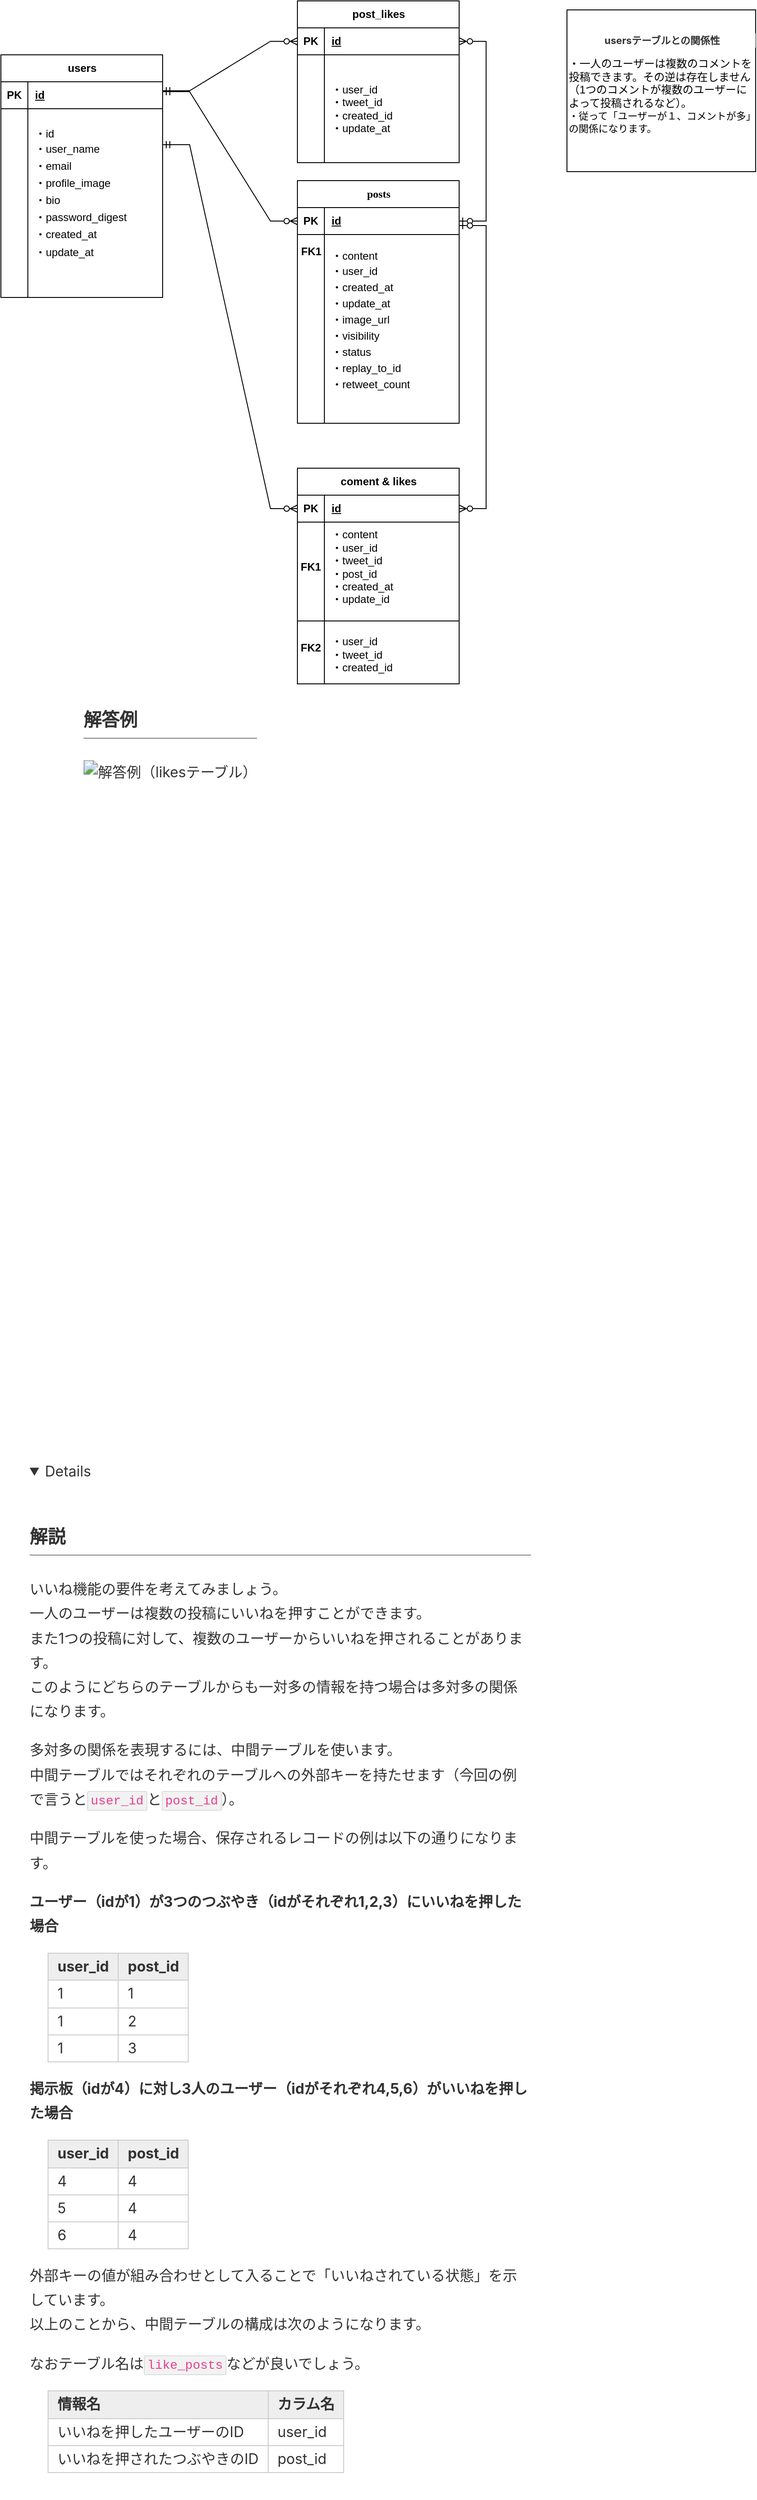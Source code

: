 <mxfile version="24.7.7">
  <diagram name="ページ1" id="ecawvKmMR6SEDkDyPHgt">
    <mxGraphModel dx="911" dy="640" grid="1" gridSize="10" guides="1" tooltips="1" connect="1" arrows="1" fold="1" page="1" pageScale="1" pageWidth="827" pageHeight="1169" math="0" shadow="0">
      <root>
        <mxCell id="0" />
        <mxCell id="1" parent="0" />
        <mxCell id="qUe_HoAB_SXOXVvPh3Tw-70" value="users" style="shape=table;startSize=30;container=1;collapsible=1;childLayout=tableLayout;fixedRows=1;rowLines=0;fontStyle=1;align=center;resizeLast=1;html=1;" vertex="1" parent="1">
          <mxGeometry x="20" y="80" width="180" height="270" as="geometry" />
        </mxCell>
        <mxCell id="qUe_HoAB_SXOXVvPh3Tw-71" value="" style="shape=tableRow;horizontal=0;startSize=0;swimlaneHead=0;swimlaneBody=0;fillColor=none;collapsible=0;dropTarget=0;points=[[0,0.5],[1,0.5]];portConstraint=eastwest;top=0;left=0;right=0;bottom=1;" vertex="1" parent="qUe_HoAB_SXOXVvPh3Tw-70">
          <mxGeometry y="30" width="180" height="30" as="geometry" />
        </mxCell>
        <mxCell id="qUe_HoAB_SXOXVvPh3Tw-72" value="PK" style="shape=partialRectangle;connectable=0;fillColor=none;top=0;left=0;bottom=0;right=0;fontStyle=1;overflow=hidden;whiteSpace=wrap;html=1;" vertex="1" parent="qUe_HoAB_SXOXVvPh3Tw-71">
          <mxGeometry width="30" height="30" as="geometry">
            <mxRectangle width="30" height="30" as="alternateBounds" />
          </mxGeometry>
        </mxCell>
        <mxCell id="qUe_HoAB_SXOXVvPh3Tw-73" value="id" style="shape=partialRectangle;connectable=0;fillColor=none;top=0;left=0;bottom=0;right=0;align=left;spacingLeft=6;fontStyle=5;overflow=hidden;whiteSpace=wrap;html=1;" vertex="1" parent="qUe_HoAB_SXOXVvPh3Tw-71">
          <mxGeometry x="30" width="150" height="30" as="geometry">
            <mxRectangle width="150" height="30" as="alternateBounds" />
          </mxGeometry>
        </mxCell>
        <mxCell id="qUe_HoAB_SXOXVvPh3Tw-74" value="" style="shape=tableRow;horizontal=0;startSize=0;swimlaneHead=0;swimlaneBody=0;fillColor=none;collapsible=0;dropTarget=0;points=[[0,0.5],[1,0.5]];portConstraint=eastwest;top=0;left=0;right=0;bottom=0;" vertex="1" parent="qUe_HoAB_SXOXVvPh3Tw-70">
          <mxGeometry y="60" width="180" height="190" as="geometry" />
        </mxCell>
        <mxCell id="qUe_HoAB_SXOXVvPh3Tw-75" value="" style="shape=partialRectangle;connectable=0;fillColor=none;top=0;left=0;bottom=0;right=0;editable=1;overflow=hidden;whiteSpace=wrap;html=1;" vertex="1" parent="qUe_HoAB_SXOXVvPh3Tw-74">
          <mxGeometry width="30" height="190" as="geometry">
            <mxRectangle width="30" height="190" as="alternateBounds" />
          </mxGeometry>
        </mxCell>
        <mxCell id="qUe_HoAB_SXOXVvPh3Tw-76" value="・id&lt;div style=&quot;line-height: 160%;&quot;&gt;・user_name&lt;/div&gt;&lt;div style=&quot;line-height: 160%;&quot;&gt;・email&lt;/div&gt;&lt;div style=&quot;line-height: 160%;&quot;&gt;・profile_image&lt;/div&gt;&lt;div style=&quot;line-height: 160%;&quot;&gt;・bio&lt;/div&gt;&lt;div style=&quot;line-height: 160%;&quot;&gt;・password_digest&lt;/div&gt;&lt;div style=&quot;line-height: 160%;&quot;&gt;・created_at&lt;/div&gt;&lt;div style=&quot;line-height: 160%;&quot;&gt;・update_at&lt;/div&gt;" style="shape=partialRectangle;connectable=0;fillColor=none;top=0;left=0;bottom=0;right=0;align=left;spacingLeft=6;overflow=hidden;whiteSpace=wrap;html=1;" vertex="1" parent="qUe_HoAB_SXOXVvPh3Tw-74">
          <mxGeometry x="30" width="150" height="190" as="geometry">
            <mxRectangle width="150" height="190" as="alternateBounds" />
          </mxGeometry>
        </mxCell>
        <mxCell id="qUe_HoAB_SXOXVvPh3Tw-80" value="" style="shape=tableRow;horizontal=0;startSize=0;swimlaneHead=0;swimlaneBody=0;fillColor=none;collapsible=0;dropTarget=0;points=[[0,0.5],[1,0.5]];portConstraint=eastwest;top=0;left=0;right=0;bottom=0;" vertex="1" parent="qUe_HoAB_SXOXVvPh3Tw-70">
          <mxGeometry y="250" width="180" height="20" as="geometry" />
        </mxCell>
        <mxCell id="qUe_HoAB_SXOXVvPh3Tw-81" value="" style="shape=partialRectangle;connectable=0;fillColor=none;top=0;left=0;bottom=0;right=0;editable=1;overflow=hidden;whiteSpace=wrap;html=1;" vertex="1" parent="qUe_HoAB_SXOXVvPh3Tw-80">
          <mxGeometry width="30" height="20" as="geometry">
            <mxRectangle width="30" height="20" as="alternateBounds" />
          </mxGeometry>
        </mxCell>
        <mxCell id="qUe_HoAB_SXOXVvPh3Tw-82" value="" style="shape=partialRectangle;connectable=0;fillColor=none;top=0;left=0;bottom=0;right=0;align=left;spacingLeft=6;overflow=hidden;whiteSpace=wrap;html=1;" vertex="1" parent="qUe_HoAB_SXOXVvPh3Tw-80">
          <mxGeometry x="30" width="150" height="20" as="geometry">
            <mxRectangle width="150" height="20" as="alternateBounds" />
          </mxGeometry>
        </mxCell>
        <mxCell id="qUe_HoAB_SXOXVvPh3Tw-86" value="&lt;div style=&quot;text-align: start;&quot;&gt;&lt;span style=&quot;background-color: initial; text-wrap: wrap;&quot;&gt;&lt;font face=&quot;-webkit-standard&quot;&gt;posts&lt;/font&gt;&lt;/span&gt;&lt;/div&gt;" style="shape=table;startSize=30;container=1;collapsible=1;childLayout=tableLayout;fixedRows=1;rowLines=0;fontStyle=1;align=center;resizeLast=1;html=1;" vertex="1" parent="1">
          <mxGeometry x="350" y="220" width="180" height="270" as="geometry" />
        </mxCell>
        <mxCell id="qUe_HoAB_SXOXVvPh3Tw-87" value="" style="shape=tableRow;horizontal=0;startSize=0;swimlaneHead=0;swimlaneBody=0;fillColor=none;collapsible=0;dropTarget=0;points=[[0,0.5],[1,0.5]];portConstraint=eastwest;top=0;left=0;right=0;bottom=1;" vertex="1" parent="qUe_HoAB_SXOXVvPh3Tw-86">
          <mxGeometry y="30" width="180" height="30" as="geometry" />
        </mxCell>
        <mxCell id="qUe_HoAB_SXOXVvPh3Tw-88" value="PK" style="shape=partialRectangle;connectable=0;fillColor=none;top=0;left=0;bottom=0;right=0;fontStyle=1;overflow=hidden;whiteSpace=wrap;html=1;" vertex="1" parent="qUe_HoAB_SXOXVvPh3Tw-87">
          <mxGeometry width="30" height="30" as="geometry">
            <mxRectangle width="30" height="30" as="alternateBounds" />
          </mxGeometry>
        </mxCell>
        <mxCell id="qUe_HoAB_SXOXVvPh3Tw-89" value="id" style="shape=partialRectangle;connectable=0;fillColor=none;top=0;left=0;bottom=0;right=0;align=left;spacingLeft=6;fontStyle=5;overflow=hidden;whiteSpace=wrap;html=1;" vertex="1" parent="qUe_HoAB_SXOXVvPh3Tw-87">
          <mxGeometry x="30" width="150" height="30" as="geometry">
            <mxRectangle width="150" height="30" as="alternateBounds" />
          </mxGeometry>
        </mxCell>
        <mxCell id="qUe_HoAB_SXOXVvPh3Tw-90" value="" style="shape=tableRow;horizontal=0;startSize=0;swimlaneHead=0;swimlaneBody=0;fillColor=none;collapsible=0;dropTarget=0;points=[[0,0.5],[1,0.5]];portConstraint=eastwest;top=0;left=0;right=0;bottom=0;" vertex="1" parent="qUe_HoAB_SXOXVvPh3Tw-86">
          <mxGeometry y="60" width="180" height="210" as="geometry" />
        </mxCell>
        <mxCell id="qUe_HoAB_SXOXVvPh3Tw-91" value="" style="shape=partialRectangle;connectable=0;fillColor=none;top=0;left=0;bottom=0;right=0;editable=1;overflow=hidden;whiteSpace=wrap;html=1;" vertex="1" parent="qUe_HoAB_SXOXVvPh3Tw-90">
          <mxGeometry width="30" height="210" as="geometry">
            <mxRectangle width="30" height="210" as="alternateBounds" />
          </mxGeometry>
        </mxCell>
        <mxCell id="qUe_HoAB_SXOXVvPh3Tw-92" value="・content&lt;div style=&quot;line-height: 150%;&quot;&gt;・user_id&lt;/div&gt;&lt;div style=&quot;line-height: 150%;&quot;&gt;・created_at&lt;/div&gt;&lt;div style=&quot;line-height: 150%;&quot;&gt;・update_at&lt;/div&gt;&lt;div style=&quot;line-height: 150%;&quot;&gt;・image_url&lt;/div&gt;&lt;div style=&quot;line-height: 150%;&quot;&gt;・visibility&lt;/div&gt;&lt;div style=&quot;line-height: 150%;&quot;&gt;・status&lt;/div&gt;&lt;div style=&quot;line-height: 150%;&quot;&gt;・replay_to_id&lt;/div&gt;&lt;div style=&quot;line-height: 150%;&quot;&gt;・retweet_count&lt;/div&gt;&lt;div style=&quot;line-height: 150%;&quot;&gt;&lt;br&gt;&lt;/div&gt;" style="shape=partialRectangle;connectable=0;fillColor=none;top=0;left=0;bottom=0;right=0;align=left;spacingLeft=6;overflow=hidden;whiteSpace=wrap;html=1;" vertex="1" parent="qUe_HoAB_SXOXVvPh3Tw-90">
          <mxGeometry x="30" width="150" height="210" as="geometry">
            <mxRectangle width="150" height="210" as="alternateBounds" />
          </mxGeometry>
        </mxCell>
        <mxCell id="qUe_HoAB_SXOXVvPh3Tw-101" value="&lt;font style=&quot;font-size: 12px;&quot;&gt;FK1&lt;/font&gt;" style="text;strokeColor=none;fillColor=none;html=1;fontSize=24;fontStyle=1;verticalAlign=middle;align=center;" vertex="1" parent="1">
          <mxGeometry x="340" y="280" width="50" height="30" as="geometry" />
        </mxCell>
        <mxCell id="qUe_HoAB_SXOXVvPh3Tw-118" value="coment &amp;amp; likes" style="shape=table;startSize=30;container=1;collapsible=1;childLayout=tableLayout;fixedRows=1;rowLines=0;fontStyle=1;align=center;resizeLast=1;html=1;" vertex="1" parent="1">
          <mxGeometry x="350" y="540" width="180" height="240" as="geometry">
            <mxRectangle x="250" y="340" width="120" height="30" as="alternateBounds" />
          </mxGeometry>
        </mxCell>
        <mxCell id="qUe_HoAB_SXOXVvPh3Tw-119" value="" style="shape=tableRow;horizontal=0;startSize=0;swimlaneHead=0;swimlaneBody=0;fillColor=none;collapsible=0;dropTarget=0;points=[[0,0.5],[1,0.5]];portConstraint=eastwest;top=0;left=0;right=0;bottom=1;" vertex="1" parent="qUe_HoAB_SXOXVvPh3Tw-118">
          <mxGeometry y="30" width="180" height="30" as="geometry" />
        </mxCell>
        <mxCell id="qUe_HoAB_SXOXVvPh3Tw-120" value="PK" style="shape=partialRectangle;connectable=0;fillColor=none;top=0;left=0;bottom=0;right=0;fontStyle=1;overflow=hidden;whiteSpace=wrap;html=1;" vertex="1" parent="qUe_HoAB_SXOXVvPh3Tw-119">
          <mxGeometry width="30" height="30" as="geometry">
            <mxRectangle width="30" height="30" as="alternateBounds" />
          </mxGeometry>
        </mxCell>
        <mxCell id="qUe_HoAB_SXOXVvPh3Tw-121" value="id" style="shape=partialRectangle;connectable=0;fillColor=none;top=0;left=0;bottom=0;right=0;align=left;spacingLeft=6;fontStyle=5;overflow=hidden;whiteSpace=wrap;html=1;" vertex="1" parent="qUe_HoAB_SXOXVvPh3Tw-119">
          <mxGeometry x="30" width="150" height="30" as="geometry">
            <mxRectangle width="150" height="30" as="alternateBounds" />
          </mxGeometry>
        </mxCell>
        <mxCell id="qUe_HoAB_SXOXVvPh3Tw-131" value="" style="shape=tableRow;horizontal=0;startSize=0;swimlaneHead=0;swimlaneBody=0;collapsible=0;dropTarget=0;points=[[0,0.5],[1,0.5]];portConstraint=eastwest;top=0;left=0;right=0;bottom=0;fillColor=none;swimlaneFillColor=default;strokeWidth=1;" vertex="1" parent="qUe_HoAB_SXOXVvPh3Tw-118">
          <mxGeometry y="60" width="180" height="100" as="geometry" />
        </mxCell>
        <mxCell id="qUe_HoAB_SXOXVvPh3Tw-132" value="&lt;b&gt;FK1&lt;/b&gt;" style="shape=partialRectangle;connectable=0;fillColor=none;top=0;left=0;bottom=0;right=0;editable=1;overflow=hidden;whiteSpace=wrap;html=1;" vertex="1" parent="qUe_HoAB_SXOXVvPh3Tw-131">
          <mxGeometry width="30" height="100" as="geometry">
            <mxRectangle width="30" height="100" as="alternateBounds" />
          </mxGeometry>
        </mxCell>
        <mxCell id="qUe_HoAB_SXOXVvPh3Tw-133" value="・content&lt;div&gt;・user_id&lt;/div&gt;&lt;div&gt;・tweet_id&lt;/div&gt;&lt;div&gt;・post_id&lt;/div&gt;&lt;div&gt;・created_at&lt;/div&gt;&lt;div&gt;・update_id&lt;/div&gt;" style="shape=partialRectangle;connectable=0;fillColor=none;top=0;left=0;bottom=0;right=0;align=left;spacingLeft=6;overflow=hidden;whiteSpace=wrap;html=1;" vertex="1" parent="qUe_HoAB_SXOXVvPh3Tw-131">
          <mxGeometry x="30" width="150" height="100" as="geometry">
            <mxRectangle width="150" height="100" as="alternateBounds" />
          </mxGeometry>
        </mxCell>
        <mxCell id="qUe_HoAB_SXOXVvPh3Tw-122" value="" style="shape=tableRow;horizontal=0;startSize=0;swimlaneHead=0;swimlaneBody=0;fillColor=none;collapsible=0;dropTarget=0;points=[[0,0.5],[1,0.5]];portConstraint=eastwest;top=0;left=0;right=0;bottom=0;" vertex="1" parent="qUe_HoAB_SXOXVvPh3Tw-118">
          <mxGeometry y="160" width="180" height="80" as="geometry" />
        </mxCell>
        <mxCell id="qUe_HoAB_SXOXVvPh3Tw-123" value="&lt;b&gt;FK2&lt;/b&gt;" style="shape=partialRectangle;connectable=0;fillColor=none;top=0;left=0;bottom=0;right=0;editable=1;overflow=hidden;whiteSpace=wrap;html=1;" vertex="1" parent="qUe_HoAB_SXOXVvPh3Tw-122">
          <mxGeometry width="30" height="80" as="geometry">
            <mxRectangle width="30" height="80" as="alternateBounds" />
          </mxGeometry>
        </mxCell>
        <mxCell id="qUe_HoAB_SXOXVvPh3Tw-124" value="&lt;div&gt;&lt;br&gt;&lt;/div&gt;・user_id&lt;div&gt;・tweet_id&lt;/div&gt;&lt;div&gt;&lt;span style=&quot;background-color: initial;&quot;&gt;・created_id&lt;/span&gt;&lt;/div&gt;" style="shape=partialRectangle;connectable=0;fillColor=none;top=0;left=0;bottom=0;right=0;align=left;spacingLeft=6;overflow=hidden;whiteSpace=wrap;html=1;" vertex="1" parent="qUe_HoAB_SXOXVvPh3Tw-122">
          <mxGeometry x="30" width="150" height="80" as="geometry">
            <mxRectangle width="150" height="80" as="alternateBounds" />
          </mxGeometry>
        </mxCell>
        <mxCell id="qUe_HoAB_SXOXVvPh3Tw-145" value="" style="endArrow=none;html=1;rounded=0;" edge="1" parent="1">
          <mxGeometry width="50" height="50" relative="1" as="geometry">
            <mxPoint x="350" y="710" as="sourcePoint" />
            <mxPoint x="505" y="710.03" as="targetPoint" />
            <Array as="points">
              <mxPoint x="505" y="710" />
              <mxPoint x="530" y="710" />
            </Array>
          </mxGeometry>
        </mxCell>
        <mxCell id="qUe_HoAB_SXOXVvPh3Tw-148" value="&lt;h4 style=&quot;text-align: center; box-sizing: border-box; margin: 1em 0px 0.5em; line-height: 1.5; color: rgb(51, 51, 51); font-family: -apple-system, &amp;quot;system-ui&amp;quot;, &amp;quot;Helvetica Neue&amp;quot;, Helvetica, &amp;quot;Hiragino Sans&amp;quot;, &amp;quot;ヒラギノ角ゴ ProN W3&amp;quot;, &amp;quot;Hiragino Kaku Gothic ProN&amp;quot;, Arial, メイリオ, Meiryo, sans-serif; background-color: rgb(255, 255, 255); font-size: 11px;&quot;&gt;&lt;font style=&quot;font-size: 11px;&quot;&gt;usersテーブルとの関係性&lt;/font&gt;&lt;/h4&gt;&lt;p style=&quot;box-sizing: border-box; margin-top: 1em; margin-bottom: 1em; line-height: 1.7; color: rgb(51, 51, 51); font-family: -apple-system, &amp;quot;system-ui&amp;quot;, &amp;quot;Helvetica Neue&amp;quot;, Helvetica, &amp;quot;Hiragino Sans&amp;quot;, &amp;quot;ヒラギノ角ゴ ProN W3&amp;quot;, &amp;quot;Hiragino Kaku Gothic ProN&amp;quot;, Arial, メイリオ, Meiryo, sans-serif; background-color: rgb(255, 255, 255); font-size: 11px;&quot;&gt;&lt;/p&gt;&lt;div style=&quot;&quot;&gt;・一人のユーザーは複数のコメントを投稿できます。その逆は存在しません（1つのコメントが複数のユーザーによって投稿されるなど）。&lt;/div&gt;&lt;font style=&quot;font-size: 11px;&quot;&gt;・従って「ユーザーが１、コメントが多」の関係になります。&lt;/font&gt;&lt;p&gt;&lt;/p&gt;&lt;div&gt;&lt;br&gt;&lt;/div&gt;" style="rounded=0;whiteSpace=wrap;html=1;align=left;" vertex="1" parent="1">
          <mxGeometry x="650" y="30" width="210" height="180" as="geometry" />
        </mxCell>
        <mxCell id="qUe_HoAB_SXOXVvPh3Tw-150" value="" style="edgeStyle=entityRelationEdgeStyle;fontSize=12;html=1;endArrow=ERzeroToMany;startArrow=ERmandOne;rounded=0;entryX=0;entryY=0.5;entryDx=0;entryDy=0;" edge="1" parent="1" target="qUe_HoAB_SXOXVvPh3Tw-119">
          <mxGeometry width="100" height="100" relative="1" as="geometry">
            <mxPoint x="200" y="180" as="sourcePoint" />
            <mxPoint x="280" y="290" as="targetPoint" />
            <Array as="points">
              <mxPoint x="270" y="310" />
            </Array>
          </mxGeometry>
        </mxCell>
        <mxCell id="qUe_HoAB_SXOXVvPh3Tw-151" value="" style="edgeStyle=entityRelationEdgeStyle;fontSize=12;html=1;endArrow=ERzeroToMany;startArrow=ERmandOne;rounded=0;entryX=0;entryY=0.5;entryDx=0;entryDy=0;" edge="1" parent="1" target="qUe_HoAB_SXOXVvPh3Tw-87">
          <mxGeometry width="100" height="100" relative="1" as="geometry">
            <mxPoint x="200" y="121" as="sourcePoint" />
            <mxPoint x="350" y="121" as="targetPoint" />
            <Array as="points">
              <mxPoint x="220" y="150" />
              <mxPoint x="260" y="110" />
              <mxPoint x="220" y="130" />
              <mxPoint x="320" y="190" />
              <mxPoint x="320" y="110" />
            </Array>
          </mxGeometry>
        </mxCell>
        <mxCell id="qUe_HoAB_SXOXVvPh3Tw-158" value="post_likes" style="shape=table;startSize=30;container=1;collapsible=1;childLayout=tableLayout;fixedRows=1;rowLines=0;fontStyle=1;align=center;resizeLast=1;html=1;" vertex="1" parent="1">
          <mxGeometry x="350" y="20" width="180" height="180" as="geometry" />
        </mxCell>
        <mxCell id="qUe_HoAB_SXOXVvPh3Tw-159" value="" style="shape=tableRow;horizontal=0;startSize=0;swimlaneHead=0;swimlaneBody=0;fillColor=none;collapsible=0;dropTarget=0;points=[[0,0.5],[1,0.5]];portConstraint=eastwest;top=0;left=0;right=0;bottom=1;" vertex="1" parent="qUe_HoAB_SXOXVvPh3Tw-158">
          <mxGeometry y="30" width="180" height="30" as="geometry" />
        </mxCell>
        <mxCell id="qUe_HoAB_SXOXVvPh3Tw-160" value="PK" style="shape=partialRectangle;connectable=0;fillColor=none;top=0;left=0;bottom=0;right=0;fontStyle=1;overflow=hidden;whiteSpace=wrap;html=1;" vertex="1" parent="qUe_HoAB_SXOXVvPh3Tw-159">
          <mxGeometry width="30" height="30" as="geometry">
            <mxRectangle width="30" height="30" as="alternateBounds" />
          </mxGeometry>
        </mxCell>
        <mxCell id="qUe_HoAB_SXOXVvPh3Tw-161" value="id" style="shape=partialRectangle;connectable=0;fillColor=none;top=0;left=0;bottom=0;right=0;align=left;spacingLeft=6;fontStyle=5;overflow=hidden;whiteSpace=wrap;html=1;" vertex="1" parent="qUe_HoAB_SXOXVvPh3Tw-159">
          <mxGeometry x="30" width="150" height="30" as="geometry">
            <mxRectangle width="150" height="30" as="alternateBounds" />
          </mxGeometry>
        </mxCell>
        <mxCell id="qUe_HoAB_SXOXVvPh3Tw-162" value="" style="shape=tableRow;horizontal=0;startSize=0;swimlaneHead=0;swimlaneBody=0;fillColor=none;collapsible=0;dropTarget=0;points=[[0,0.5],[1,0.5]];portConstraint=eastwest;top=0;left=0;right=0;bottom=0;" vertex="1" parent="qUe_HoAB_SXOXVvPh3Tw-158">
          <mxGeometry y="60" width="180" height="120" as="geometry" />
        </mxCell>
        <mxCell id="qUe_HoAB_SXOXVvPh3Tw-163" value="" style="shape=partialRectangle;connectable=0;fillColor=none;top=0;left=0;bottom=0;right=0;editable=1;overflow=hidden;whiteSpace=wrap;html=1;" vertex="1" parent="qUe_HoAB_SXOXVvPh3Tw-162">
          <mxGeometry width="30" height="120" as="geometry">
            <mxRectangle width="30" height="120" as="alternateBounds" />
          </mxGeometry>
        </mxCell>
        <mxCell id="qUe_HoAB_SXOXVvPh3Tw-164" value="・user_id&lt;div&gt;&lt;div&gt;・tweet_id&lt;/div&gt;&lt;div&gt;・created_id&lt;/div&gt;&lt;div&gt;・update_at&lt;/div&gt;&lt;/div&gt;" style="shape=partialRectangle;connectable=0;fillColor=none;top=0;left=0;bottom=0;right=0;align=left;spacingLeft=6;overflow=hidden;whiteSpace=wrap;html=1;" vertex="1" parent="qUe_HoAB_SXOXVvPh3Tw-162">
          <mxGeometry x="30" width="150" height="120" as="geometry">
            <mxRectangle width="150" height="120" as="alternateBounds" />
          </mxGeometry>
        </mxCell>
        <mxCell id="qUe_HoAB_SXOXVvPh3Tw-172" value="" style="edgeStyle=entityRelationEdgeStyle;fontSize=12;html=1;endArrow=ERzeroToMany;startArrow=ERmandOne;rounded=0;entryX=0;entryY=0.5;entryDx=0;entryDy=0;" edge="1" parent="1" target="qUe_HoAB_SXOXVvPh3Tw-159">
          <mxGeometry width="100" height="100" relative="1" as="geometry">
            <mxPoint x="200" y="120" as="sourcePoint" />
            <mxPoint x="340" y="80" as="targetPoint" />
            <Array as="points">
              <mxPoint x="230" y="149" />
              <mxPoint x="270" y="109" />
              <mxPoint x="230" y="129" />
              <mxPoint x="330" y="189" />
              <mxPoint x="330" y="109" />
            </Array>
          </mxGeometry>
        </mxCell>
        <mxCell id="qUe_HoAB_SXOXVvPh3Tw-175" value="" style="edgeStyle=entityRelationEdgeStyle;fontSize=12;html=1;endArrow=ERzeroToMany;startArrow=ERzeroToOne;rounded=0;exitX=1;exitY=0.5;exitDx=0;exitDy=0;" edge="1" parent="1" source="qUe_HoAB_SXOXVvPh3Tw-87" target="qUe_HoAB_SXOXVvPh3Tw-159">
          <mxGeometry width="100" height="100" relative="1" as="geometry">
            <mxPoint x="540" y="380" as="sourcePoint" />
            <mxPoint x="600" y="180" as="targetPoint" />
            <Array as="points">
              <mxPoint x="600" y="200" />
              <mxPoint x="620" y="200" />
              <mxPoint x="610" y="250" />
              <mxPoint x="630" y="240" />
              <mxPoint x="610" y="210" />
            </Array>
          </mxGeometry>
        </mxCell>
        <mxCell id="qUe_HoAB_SXOXVvPh3Tw-177" value="" style="edgeStyle=entityRelationEdgeStyle;fontSize=12;html=1;endArrow=ERzeroToMany;startArrow=ERzeroToOne;rounded=0;entryX=1;entryY=0.5;entryDx=0;entryDy=0;exitX=1;exitY=0.667;exitDx=0;exitDy=0;exitPerimeter=0;" edge="1" parent="1" source="qUe_HoAB_SXOXVvPh3Tw-87" target="qUe_HoAB_SXOXVvPh3Tw-119">
          <mxGeometry width="100" height="100" relative="1" as="geometry">
            <mxPoint x="540" y="270" as="sourcePoint" />
            <mxPoint x="650" y="620" as="targetPoint" />
            <Array as="points">
              <mxPoint x="600" y="205" />
              <mxPoint x="550" y="530" />
              <mxPoint x="600" y="450" />
              <mxPoint x="610" y="450" />
              <mxPoint x="620" y="205" />
              <mxPoint x="610" y="255" />
              <mxPoint x="630" y="245" />
              <mxPoint x="610" y="215" />
            </Array>
          </mxGeometry>
        </mxCell>
        <UserObject label="&lt;h3 style=&quot;box-sizing: border-box; margin: 48px 0px 24px; font-weight: bold; line-height: 1.5; font-size: 20px; border-bottom: 1px solid rgb(131, 131, 131); padding-left: 0px; padding-bottom: 5px; color: rgb(51, 51, 51); font-family: -apple-system, &amp;quot;system-ui&amp;quot;, &amp;quot;Helvetica Neue&amp;quot;, Helvetica, &amp;quot;Hiragino Sans&amp;quot;, &amp;quot;ヒラギノ角ゴ ProN W3&amp;quot;, &amp;quot;Hiragino Kaku Gothic ProN&amp;quot;, Arial, メイリオ, Meiryo, sans-serif; font-style: normal; font-variant-ligatures: normal; font-variant-caps: normal; letter-spacing: normal; orphans: 2; text-align: left; text-indent: 0px; text-transform: none; widows: 2; word-spacing: 0px; -webkit-text-stroke-width: 0px; white-space: normal; background-color: rgb(255, 255, 255); text-decoration-thickness: initial; text-decoration-style: initial; text-decoration-color: initial;&quot;&gt;解答例&lt;/h3&gt;&lt;p style=&quot;box-sizing: border-box; margin-top: 1em; margin-bottom: 1em; font-size: 16px; line-height: 1.7; color: rgb(51, 51, 51); font-family: -apple-system, &amp;quot;system-ui&amp;quot;, &amp;quot;Helvetica Neue&amp;quot;, Helvetica, &amp;quot;Hiragino Sans&amp;quot;, &amp;quot;ヒラギノ角ゴ ProN W3&amp;quot;, &amp;quot;Hiragino Kaku Gothic ProN&amp;quot;, Arial, メイリオ, Meiryo, sans-serif; font-style: normal; font-variant-ligatures: normal; font-variant-caps: normal; font-weight: 400; letter-spacing: normal; orphans: 2; text-align: left; text-indent: 0px; text-transform: none; widows: 2; word-spacing: 0px; -webkit-text-stroke-width: 0px; white-space: normal; background-color: rgb(255, 255, 255); text-decoration-thickness: initial; text-decoration-style: initial; text-decoration-color: initial;&quot;&gt;&lt;img src=&quot;https://user-images.githubusercontent.com/28836274/138139071-98e6c84d-9a56-40a5-93fb-443b95c83684.jpg&quot; alt=&quot;解答例（likesテーブル）&quot; style=&quot;box-sizing: border-box; vertical-align: top; border-style: none; max-width: 100%;&quot;&gt;&lt;/p&gt;" link="&lt;h3 style=&quot;box-sizing: border-box; margin: 48px 0px 24px; font-weight: bold; line-height: 1.5; font-size: 20px; border-bottom: 1px solid rgb(131, 131, 131); padding-left: 0px; padding-bottom: 5px; color: rgb(51, 51, 51); font-family: -apple-system, &amp;quot;system-ui&amp;quot;, &amp;quot;Helvetica Neue&amp;quot;, Helvetica, &amp;quot;Hiragino Sans&amp;quot;, &amp;quot;ヒラギノ角ゴ ProN W3&amp;quot;, &amp;quot;Hiragino Kaku Gothic ProN&amp;quot;, Arial, メイリオ, Meiryo, sans-serif; font-style: normal; font-variant-ligatures: normal; font-variant-caps: normal; letter-spacing: normal; orphans: 2; text-align: left; text-indent: 0px; text-transform: none; widows: 2; word-spacing: 0px; -webkit-text-stroke-width: 0px; white-space: normal; background-color: rgb(255, 255, 255); text-decoration-thickness: initial; text-decoration-style: initial; text-decoration-color: initial;&quot;&gt;解答例&lt;/h3&gt;&lt;p style=&quot;box-sizing: border-box; margin-top: 1em; margin-bottom: 1em; font-size: 16px; line-height: 1.7; color: rgb(51, 51, 51); font-family: -apple-system, &amp;quot;system-ui&amp;quot;, &amp;quot;Helvetica Neue&amp;quot;, Helvetica, &amp;quot;Hiragino Sans&amp;quot;, &amp;quot;ヒラギノ角ゴ ProN W3&amp;quot;, &amp;quot;Hiragino Kaku Gothic ProN&amp;quot;, Arial, メイリオ, Meiryo, sans-serif; font-style: normal; font-variant-ligatures: normal; font-variant-caps: normal; font-weight: 400; letter-spacing: normal; orphans: 2; text-align: left; text-indent: 0px; text-transform: none; widows: 2; word-spacing: 0px; -webkit-text-stroke-width: 0px; white-space: normal; background-color: rgb(255, 255, 255); text-decoration-thickness: initial; text-decoration-style: initial; text-decoration-color: initial;&quot;&gt;&lt;img src=&quot;https://user-images.githubusercontent.com/28836274/138139071-98e6c84d-9a56-40a5-93fb-443b95c83684.jpg&quot; alt=&quot;解答例（likesテーブル）&quot; style=&quot;box-sizing: border-box; vertical-align: top; border-style: none; max-width: 100%;&quot;&gt;&lt;/p&gt;" id="qUe_HoAB_SXOXVvPh3Tw-178">
          <mxCell style="text;whiteSpace=wrap;html=1;" vertex="1" parent="1">
            <mxGeometry x="110" y="750" width="510" height="170" as="geometry" />
          </mxCell>
        </UserObject>
        <mxCell id="qUe_HoAB_SXOXVvPh3Tw-179" value="&lt;details open=&quot;&quot; style=&quot;box-sizing: border-box; color: rgb(51, 51, 51); font-family: -apple-system, &amp;quot;system-ui&amp;quot;, &amp;quot;Helvetica Neue&amp;quot;, Helvetica, &amp;quot;Hiragino Sans&amp;quot;, &amp;quot;ヒラギノ角ゴ ProN W3&amp;quot;, &amp;quot;Hiragino Kaku Gothic ProN&amp;quot;, Arial, メイリオ, Meiryo, sans-serif; font-size: 16px; font-style: normal; font-variant-ligatures: normal; font-variant-caps: normal; font-weight: 400; letter-spacing: normal; orphans: 2; text-align: left; text-indent: 0px; text-transform: none; widows: 2; word-spacing: 0px; -webkit-text-stroke-width: 0px; white-space: normal; background-color: rgb(255, 255, 255); text-decoration-thickness: initial; text-decoration-style: initial; text-decoration-color: initial;&quot;&gt;&lt;h3 style=&quot;box-sizing: border-box; margin: 48px 0px 24px; font-weight: bold; line-height: 1.5; font-size: 20px; border-bottom: 1px solid rgb(131, 131, 131); padding-left: 0px; padding-bottom: 5px;&quot;&gt;解説&lt;/h3&gt;&lt;p style=&quot;box-sizing: border-box; margin-top: 1em; margin-bottom: 1em; font-size: 16px; line-height: 1.7; color: rgb(51, 51, 51);&quot;&gt;いいね機能の要件を考えてみましょう。&lt;br style=&quot;box-sizing: border-box;&quot;&gt;一人のユーザーは複数の投稿にいいねを押すことができます。&lt;br style=&quot;box-sizing: border-box;&quot;&gt;また1つの投稿に対して、複数のユーザーからいいねを押されることがあります。&lt;br style=&quot;box-sizing: border-box;&quot;&gt;このようにどちらのテーブルからも一対多の情報を持つ場合は多対多の関係になります。&lt;/p&gt;&lt;p style=&quot;box-sizing: border-box; margin-top: 1em; margin-bottom: 1em; font-size: 16px; line-height: 1.7; color: rgb(51, 51, 51);&quot;&gt;多対多の関係を表現するには、中間テーブルを使います。&lt;br style=&quot;box-sizing: border-box;&quot;&gt;中間テーブルではそれぞれのテーブルへの外部キーを持たせます（今回の例で言うと&lt;code style=&quot;box-sizing: border-box; font-family: SFMono-Regular, Menlo, Monaco, Consolas, &amp;quot;Liberation Mono&amp;quot;, &amp;quot;Courier New&amp;quot;, monospace; font-size: 14px; color: rgb(232, 62, 140); overflow-wrap: break-word; padding: 2px 3px; border: 1px solid rgb(221, 221, 221); border-radius: 2px; background: rgb(242, 242, 242);&quot;&gt;user_id&lt;/code&gt;と&lt;code style=&quot;box-sizing: border-box; font-family: SFMono-Regular, Menlo, Monaco, Consolas, &amp;quot;Liberation Mono&amp;quot;, &amp;quot;Courier New&amp;quot;, monospace; font-size: 14px; color: rgb(232, 62, 140); overflow-wrap: break-word; padding: 2px 3px; border: 1px solid rgb(221, 221, 221); border-radius: 2px; background: rgb(242, 242, 242);&quot;&gt;post_id&lt;/code&gt;）。&lt;/p&gt;&lt;p style=&quot;box-sizing: border-box; margin-top: 1em; margin-bottom: 1em; font-size: 16px; line-height: 1.7; color: rgb(51, 51, 51);&quot;&gt;中間テーブルを使った場合、保存されるレコードの例は以下の通りになります。&lt;/p&gt;&lt;p style=&quot;box-sizing: border-box; margin-top: 1em; margin-bottom: 1em; font-size: 16px; line-height: 1.7; color: rgb(51, 51, 51);&quot;&gt;&lt;strong style=&quot;box-sizing: border-box; font-weight: bold;&quot;&gt;ユーザー（idが1）が3つのつぶやき（idがそれぞれ1,2,3）にいいねを押した場合&lt;/strong&gt;&lt;/p&gt;&lt;table style=&quot;box-sizing: border-box; border-collapse: collapse; white-space: nowrap; display: block; overflow: auto; margin: 0px 20px; font-size: 16px;&quot;&gt;&lt;thead style=&quot;box-sizing: border-box;&quot;&gt;&lt;tr style=&quot;box-sizing: border-box;&quot;&gt;&lt;th style=&quot;box-sizing: border-box; text-align: inherit; padding: 5px 10px; border: 1px solid rgb(204, 204, 204); background: rgb(238, 238, 238);&quot;&gt;user_id&lt;/th&gt;&lt;th style=&quot;box-sizing: border-box; text-align: inherit; padding: 5px 10px; border: 1px solid rgb(204, 204, 204); background: rgb(238, 238, 238);&quot;&gt;post_id&lt;/th&gt;&lt;/tr&gt;&lt;/thead&gt;&lt;tbody style=&quot;box-sizing: border-box;&quot;&gt;&lt;tr style=&quot;box-sizing: border-box;&quot;&gt;&lt;td style=&quot;box-sizing: border-box; padding: 5px 10px; border: 1px solid rgb(204, 204, 204);&quot;&gt;1&lt;/td&gt;&lt;td style=&quot;box-sizing: border-box; padding: 5px 10px; border: 1px solid rgb(204, 204, 204);&quot;&gt;1&lt;/td&gt;&lt;/tr&gt;&lt;tr style=&quot;box-sizing: border-box;&quot;&gt;&lt;td style=&quot;box-sizing: border-box; padding: 5px 10px; border: 1px solid rgb(204, 204, 204);&quot;&gt;1&lt;/td&gt;&lt;td style=&quot;box-sizing: border-box; padding: 5px 10px; border: 1px solid rgb(204, 204, 204);&quot;&gt;2&lt;/td&gt;&lt;/tr&gt;&lt;tr style=&quot;box-sizing: border-box;&quot;&gt;&lt;td style=&quot;box-sizing: border-box; padding: 5px 10px; border: 1px solid rgb(204, 204, 204);&quot;&gt;1&lt;/td&gt;&lt;td style=&quot;box-sizing: border-box; padding: 5px 10px; border: 1px solid rgb(204, 204, 204);&quot;&gt;3&lt;/td&gt;&lt;/tr&gt;&lt;/tbody&gt;&lt;/table&gt;&lt;p style=&quot;box-sizing: border-box; margin-top: 1em; margin-bottom: 1em; font-size: 16px; line-height: 1.7; color: rgb(51, 51, 51);&quot;&gt;&lt;strong style=&quot;box-sizing: border-box; font-weight: bold;&quot;&gt;掲示板（idが4）に対し3人のユーザー（idがそれぞれ4,5,6）がいいねを押した場合&lt;/strong&gt;&lt;/p&gt;&lt;table style=&quot;box-sizing: border-box; border-collapse: collapse; white-space: nowrap; display: block; overflow: auto; margin: 0px 20px; font-size: 16px;&quot;&gt;&lt;thead style=&quot;box-sizing: border-box;&quot;&gt;&lt;tr style=&quot;box-sizing: border-box;&quot;&gt;&lt;th style=&quot;box-sizing: border-box; text-align: inherit; padding: 5px 10px; border: 1px solid rgb(204, 204, 204); background: rgb(238, 238, 238);&quot;&gt;user_id&lt;/th&gt;&lt;th style=&quot;box-sizing: border-box; text-align: inherit; padding: 5px 10px; border: 1px solid rgb(204, 204, 204); background: rgb(238, 238, 238);&quot;&gt;post_id&lt;/th&gt;&lt;/tr&gt;&lt;/thead&gt;&lt;tbody style=&quot;box-sizing: border-box;&quot;&gt;&lt;tr style=&quot;box-sizing: border-box;&quot;&gt;&lt;td style=&quot;box-sizing: border-box; padding: 5px 10px; border: 1px solid rgb(204, 204, 204);&quot;&gt;4&lt;/td&gt;&lt;td style=&quot;box-sizing: border-box; padding: 5px 10px; border: 1px solid rgb(204, 204, 204);&quot;&gt;4&lt;/td&gt;&lt;/tr&gt;&lt;tr style=&quot;box-sizing: border-box;&quot;&gt;&lt;td style=&quot;box-sizing: border-box; padding: 5px 10px; border: 1px solid rgb(204, 204, 204);&quot;&gt;5&lt;/td&gt;&lt;td style=&quot;box-sizing: border-box; padding: 5px 10px; border: 1px solid rgb(204, 204, 204);&quot;&gt;4&lt;/td&gt;&lt;/tr&gt;&lt;tr style=&quot;box-sizing: border-box;&quot;&gt;&lt;td style=&quot;box-sizing: border-box; padding: 5px 10px; border: 1px solid rgb(204, 204, 204);&quot;&gt;6&lt;/td&gt;&lt;td style=&quot;box-sizing: border-box; padding: 5px 10px; border: 1px solid rgb(204, 204, 204);&quot;&gt;4&lt;/td&gt;&lt;/tr&gt;&lt;/tbody&gt;&lt;/table&gt;&lt;p style=&quot;box-sizing: border-box; margin-top: 1em; margin-bottom: 1em; font-size: 16px; line-height: 1.7; color: rgb(51, 51, 51);&quot;&gt;外部キーの値が組み合わせとして入ることで「いいねされている状態」を示しています。&lt;br style=&quot;box-sizing: border-box;&quot;&gt;以上のことから、中間テーブルの構成は次のようになります。&lt;/p&gt;&lt;p style=&quot;box-sizing: border-box; margin-top: 1em; margin-bottom: 1em; font-size: 16px; line-height: 1.7; color: rgb(51, 51, 51);&quot;&gt;なおテーブル名は&lt;code style=&quot;box-sizing: border-box; font-family: SFMono-Regular, Menlo, Monaco, Consolas, &amp;quot;Liberation Mono&amp;quot;, &amp;quot;Courier New&amp;quot;, monospace; font-size: 14px; color: rgb(232, 62, 140); overflow-wrap: break-word; padding: 2px 3px; border: 1px solid rgb(221, 221, 221); border-radius: 2px; background: rgb(242, 242, 242);&quot;&gt;like_posts&lt;/code&gt;などが良いでしょう。&lt;/p&gt;&lt;table style=&quot;box-sizing: border-box; border-collapse: collapse; white-space: nowrap; display: block; overflow: auto; margin: 0px 20px; font-size: 16px;&quot;&gt;&lt;thead style=&quot;box-sizing: border-box;&quot;&gt;&lt;tr style=&quot;box-sizing: border-box;&quot;&gt;&lt;th style=&quot;box-sizing: border-box; text-align: inherit; padding: 5px 10px; border: 1px solid rgb(204, 204, 204); background: rgb(238, 238, 238);&quot;&gt;情報名&lt;/th&gt;&lt;th style=&quot;box-sizing: border-box; text-align: inherit; padding: 5px 10px; border: 1px solid rgb(204, 204, 204); background: rgb(238, 238, 238);&quot;&gt;カラム名&lt;/th&gt;&lt;/tr&gt;&lt;/thead&gt;&lt;tbody style=&quot;box-sizing: border-box;&quot;&gt;&lt;tr style=&quot;box-sizing: border-box;&quot;&gt;&lt;td style=&quot;box-sizing: border-box; padding: 5px 10px; border: 1px solid rgb(204, 204, 204);&quot;&gt;いいねを押したユーザーのID&lt;/td&gt;&lt;td style=&quot;box-sizing: border-box; padding: 5px 10px; border: 1px solid rgb(204, 204, 204);&quot;&gt;user_id&lt;/td&gt;&lt;/tr&gt;&lt;tr style=&quot;box-sizing: border-box;&quot;&gt;&lt;td style=&quot;box-sizing: border-box; padding: 5px 10px; border: 1px solid rgb(204, 204, 204);&quot;&gt;いいねを押されたつぶやきのID&lt;/td&gt;&lt;td style=&quot;box-sizing: border-box; padding: 5px 10px; border: 1px solid rgb(204, 204, 204);&quot;&gt;post_id&lt;/td&gt;&lt;/tr&gt;&lt;/tbody&gt;&lt;/table&gt;&lt;/details&gt;&lt;br class=&quot;Apple-interchange-newline&quot;&gt;" style="text;whiteSpace=wrap;html=1;" vertex="1" parent="1">
          <mxGeometry x="50" y="1640" width="560" height="1160" as="geometry" />
        </mxCell>
      </root>
    </mxGraphModel>
  </diagram>
</mxfile>

